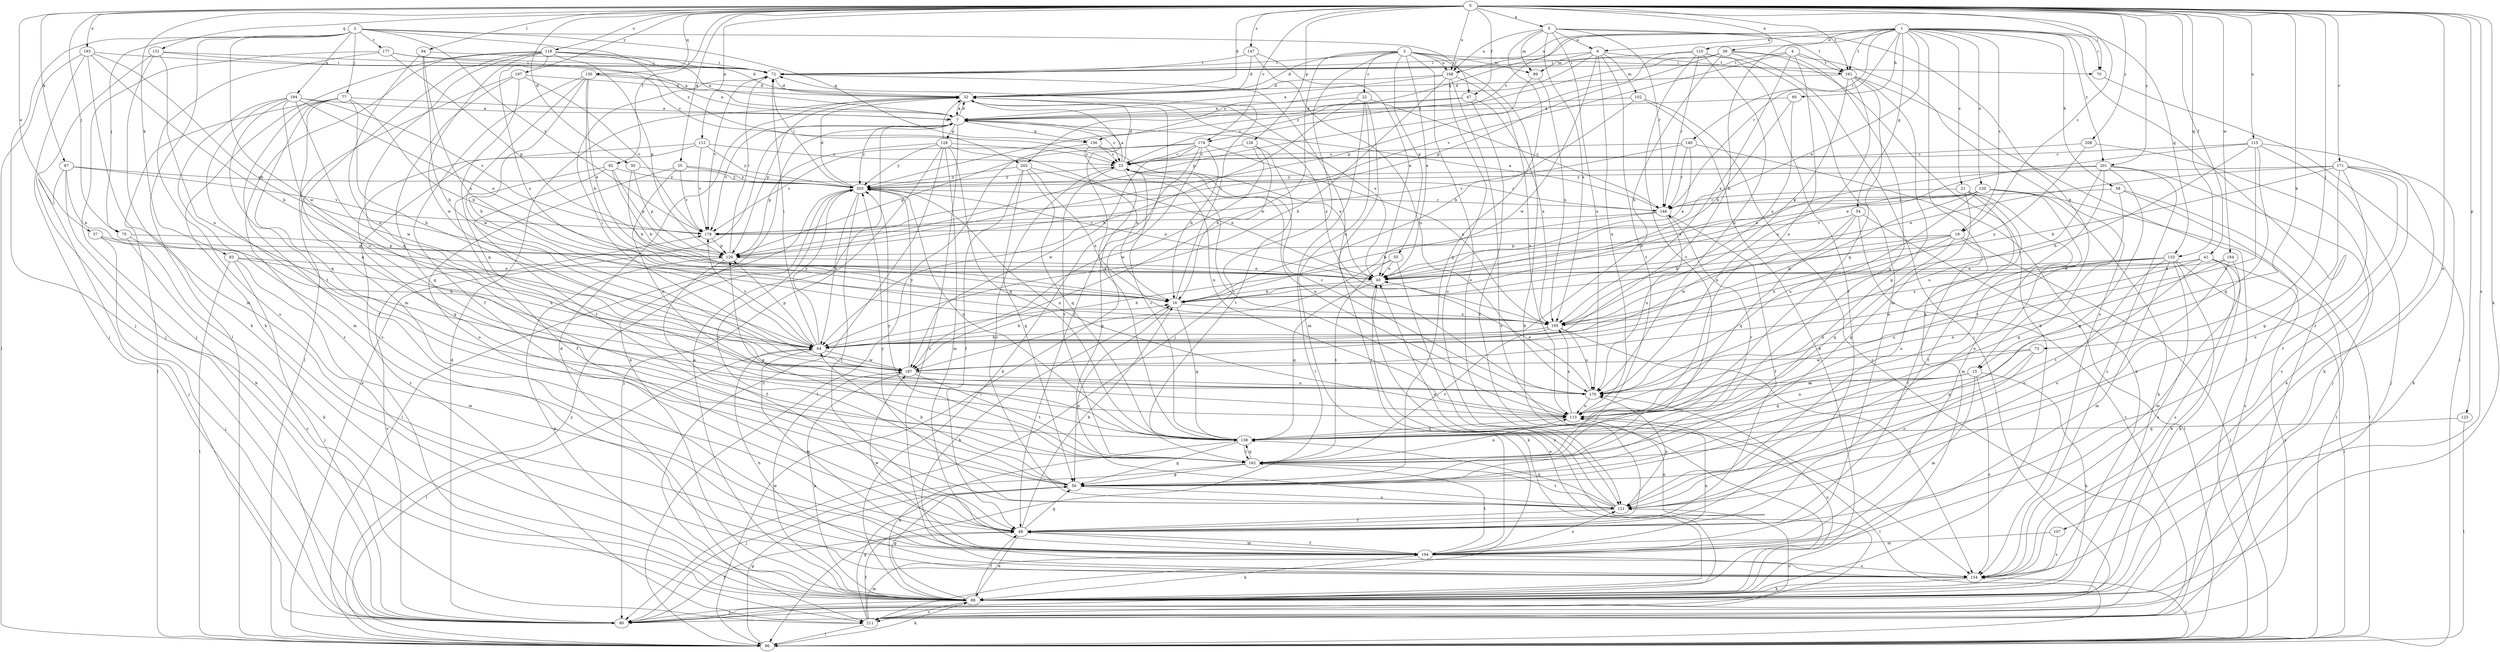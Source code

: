 strict digraph  {
0;
1;
2;
3;
4;
5;
6;
7;
15;
16;
19;
21;
22;
23;
25;
30;
32;
37;
39;
40;
41;
47;
48;
54;
55;
56;
58;
60;
64;
70;
72;
73;
75;
77;
80;
83;
87;
88;
92;
94;
96;
99;
102;
104;
107;
110;
112;
113;
115;
118;
120;
121;
123;
126;
128;
129;
130;
131;
133;
136;
138;
140;
146;
147;
154;
161;
162;
168;
170;
171;
174;
177;
178;
184;
187;
193;
194;
195;
197;
201;
202;
203;
208;
211;
0 -> 5  [label=a];
0 -> 15  [label=b];
0 -> 19  [label=c];
0 -> 25  [label=d];
0 -> 30  [label=d];
0 -> 32  [label=d];
0 -> 37  [label=e];
0 -> 41  [label=f];
0 -> 47  [label=f];
0 -> 70  [label=i];
0 -> 73  [label=j];
0 -> 75  [label=j];
0 -> 83  [label=k];
0 -> 87  [label=k];
0 -> 88  [label=k];
0 -> 92  [label=l];
0 -> 94  [label=l];
0 -> 107  [label=n];
0 -> 110  [label=n];
0 -> 112  [label=n];
0 -> 115  [label=o];
0 -> 118  [label=o];
0 -> 123  [label=p];
0 -> 126  [label=p];
0 -> 130  [label=q];
0 -> 131  [label=q];
0 -> 133  [label=q];
0 -> 147  [label=s];
0 -> 154  [label=s];
0 -> 161  [label=t];
0 -> 168  [label=u];
0 -> 171  [label=v];
0 -> 174  [label=v];
0 -> 184  [label=w];
0 -> 193  [label=x];
0 -> 197  [label=y];
0 -> 201  [label=y];
0 -> 208  [label=z];
1 -> 6  [label=a];
1 -> 19  [label=c];
1 -> 21  [label=c];
1 -> 39  [label=e];
1 -> 40  [label=e];
1 -> 54  [label=g];
1 -> 58  [label=h];
1 -> 60  [label=h];
1 -> 64  [label=h];
1 -> 70  [label=i];
1 -> 88  [label=k];
1 -> 120  [label=o];
1 -> 133  [label=q];
1 -> 136  [label=q];
1 -> 140  [label=r];
1 -> 146  [label=r];
1 -> 161  [label=t];
1 -> 168  [label=u];
1 -> 174  [label=v];
1 -> 201  [label=y];
1 -> 211  [label=z];
2 -> 47  [label=f];
2 -> 75  [label=j];
2 -> 77  [label=j];
2 -> 80  [label=j];
2 -> 96  [label=l];
2 -> 136  [label=q];
2 -> 177  [label=v];
2 -> 178  [label=v];
2 -> 187  [label=w];
2 -> 194  [label=x];
2 -> 202  [label=y];
3 -> 22  [label=c];
3 -> 32  [label=d];
3 -> 40  [label=e];
3 -> 55  [label=g];
3 -> 70  [label=i];
3 -> 72  [label=i];
3 -> 80  [label=j];
3 -> 88  [label=k];
3 -> 99  [label=m];
3 -> 121  [label=o];
3 -> 168  [label=u];
3 -> 187  [label=w];
4 -> 72  [label=i];
4 -> 113  [label=n];
4 -> 154  [label=s];
4 -> 161  [label=t];
4 -> 178  [label=v];
4 -> 195  [label=x];
5 -> 6  [label=a];
5 -> 15  [label=b];
5 -> 56  [label=g];
5 -> 99  [label=m];
5 -> 146  [label=r];
5 -> 161  [label=t];
5 -> 168  [label=u];
5 -> 170  [label=u];
5 -> 195  [label=x];
6 -> 72  [label=i];
6 -> 99  [label=m];
6 -> 102  [label=m];
6 -> 113  [label=n];
6 -> 161  [label=t];
6 -> 162  [label=t];
6 -> 187  [label=w];
6 -> 202  [label=y];
7 -> 23  [label=c];
7 -> 32  [label=d];
7 -> 88  [label=k];
7 -> 128  [label=p];
7 -> 136  [label=q];
7 -> 154  [label=s];
7 -> 178  [label=v];
7 -> 203  [label=y];
15 -> 88  [label=k];
15 -> 104  [label=m];
15 -> 113  [label=n];
15 -> 138  [label=q];
15 -> 154  [label=s];
15 -> 170  [label=u];
16 -> 72  [label=i];
16 -> 121  [label=o];
16 -> 138  [label=q];
16 -> 195  [label=x];
19 -> 16  [label=b];
19 -> 48  [label=f];
19 -> 64  [label=h];
19 -> 96  [label=l];
19 -> 129  [label=p];
19 -> 138  [label=q];
19 -> 195  [label=x];
21 -> 48  [label=f];
21 -> 56  [label=g];
21 -> 104  [label=m];
21 -> 121  [label=o];
21 -> 146  [label=r];
22 -> 7  [label=a];
22 -> 64  [label=h];
22 -> 96  [label=l];
22 -> 104  [label=m];
22 -> 146  [label=r];
22 -> 211  [label=z];
23 -> 7  [label=a];
23 -> 32  [label=d];
23 -> 56  [label=g];
23 -> 113  [label=n];
23 -> 162  [label=t];
23 -> 203  [label=y];
25 -> 113  [label=n];
25 -> 121  [label=o];
25 -> 146  [label=r];
25 -> 178  [label=v];
25 -> 203  [label=y];
30 -> 16  [label=b];
30 -> 129  [label=p];
30 -> 203  [label=y];
32 -> 7  [label=a];
32 -> 40  [label=e];
32 -> 48  [label=f];
32 -> 129  [label=p];
32 -> 195  [label=x];
37 -> 64  [label=h];
37 -> 80  [label=j];
37 -> 129  [label=p];
39 -> 56  [label=g];
39 -> 64  [label=h];
39 -> 72  [label=i];
39 -> 80  [label=j];
39 -> 88  [label=k];
39 -> 129  [label=p];
39 -> 203  [label=y];
40 -> 16  [label=b];
40 -> 88  [label=k];
40 -> 138  [label=q];
41 -> 40  [label=e];
41 -> 88  [label=k];
41 -> 113  [label=n];
41 -> 154  [label=s];
41 -> 162  [label=t];
41 -> 187  [label=w];
41 -> 211  [label=z];
47 -> 7  [label=a];
47 -> 23  [label=c];
47 -> 48  [label=f];
47 -> 195  [label=x];
48 -> 16  [label=b];
48 -> 56  [label=g];
48 -> 88  [label=k];
48 -> 104  [label=m];
48 -> 113  [label=n];
54 -> 96  [label=l];
54 -> 138  [label=q];
54 -> 178  [label=v];
54 -> 187  [label=w];
54 -> 211  [label=z];
55 -> 40  [label=e];
55 -> 64  [label=h];
55 -> 162  [label=t];
55 -> 211  [label=z];
56 -> 64  [label=h];
56 -> 121  [label=o];
56 -> 203  [label=y];
58 -> 56  [label=g];
58 -> 96  [label=l];
58 -> 146  [label=r];
58 -> 211  [label=z];
60 -> 7  [label=a];
60 -> 16  [label=b];
60 -> 195  [label=x];
64 -> 16  [label=b];
64 -> 72  [label=i];
64 -> 96  [label=l];
64 -> 104  [label=m];
64 -> 129  [label=p];
64 -> 178  [label=v];
64 -> 187  [label=w];
64 -> 203  [label=y];
70 -> 96  [label=l];
72 -> 32  [label=d];
72 -> 170  [label=u];
72 -> 178  [label=v];
73 -> 113  [label=n];
73 -> 121  [label=o];
73 -> 138  [label=q];
73 -> 187  [label=w];
75 -> 88  [label=k];
75 -> 129  [label=p];
75 -> 211  [label=z];
77 -> 7  [label=a];
77 -> 16  [label=b];
77 -> 64  [label=h];
77 -> 96  [label=l];
77 -> 113  [label=n];
77 -> 138  [label=q];
77 -> 154  [label=s];
80 -> 32  [label=d];
80 -> 40  [label=e];
80 -> 48  [label=f];
80 -> 121  [label=o];
80 -> 178  [label=v];
83 -> 40  [label=e];
83 -> 64  [label=h];
83 -> 80  [label=j];
83 -> 96  [label=l];
83 -> 104  [label=m];
87 -> 40  [label=e];
87 -> 80  [label=j];
87 -> 88  [label=k];
87 -> 178  [label=v];
87 -> 203  [label=y];
88 -> 7  [label=a];
88 -> 32  [label=d];
88 -> 48  [label=f];
88 -> 56  [label=g];
88 -> 80  [label=j];
88 -> 170  [label=u];
88 -> 187  [label=w];
88 -> 211  [label=z];
92 -> 16  [label=b];
92 -> 48  [label=f];
92 -> 129  [label=p];
92 -> 162  [label=t];
92 -> 203  [label=y];
94 -> 64  [label=h];
94 -> 72  [label=i];
94 -> 170  [label=u];
94 -> 195  [label=x];
96 -> 7  [label=a];
96 -> 56  [label=g];
96 -> 88  [label=k];
96 -> 154  [label=s];
96 -> 203  [label=y];
99 -> 129  [label=p];
99 -> 195  [label=x];
102 -> 7  [label=a];
102 -> 16  [label=b];
102 -> 88  [label=k];
102 -> 211  [label=z];
104 -> 48  [label=f];
104 -> 88  [label=k];
104 -> 113  [label=n];
104 -> 121  [label=o];
104 -> 154  [label=s];
104 -> 162  [label=t];
104 -> 187  [label=w];
107 -> 104  [label=m];
107 -> 154  [label=s];
110 -> 48  [label=f];
110 -> 72  [label=i];
110 -> 104  [label=m];
110 -> 129  [label=p];
110 -> 146  [label=r];
110 -> 162  [label=t];
110 -> 170  [label=u];
112 -> 23  [label=c];
112 -> 56  [label=g];
112 -> 178  [label=v];
112 -> 203  [label=y];
112 -> 211  [label=z];
113 -> 23  [label=c];
113 -> 96  [label=l];
113 -> 138  [label=q];
113 -> 195  [label=x];
115 -> 23  [label=c];
115 -> 40  [label=e];
115 -> 64  [label=h];
115 -> 80  [label=j];
115 -> 88  [label=k];
115 -> 138  [label=q];
115 -> 170  [label=u];
118 -> 7  [label=a];
118 -> 32  [label=d];
118 -> 72  [label=i];
118 -> 88  [label=k];
118 -> 104  [label=m];
118 -> 129  [label=p];
118 -> 138  [label=q];
118 -> 187  [label=w];
118 -> 195  [label=x];
118 -> 211  [label=z];
120 -> 16  [label=b];
120 -> 40  [label=e];
120 -> 64  [label=h];
120 -> 88  [label=k];
120 -> 96  [label=l];
120 -> 121  [label=o];
120 -> 146  [label=r];
120 -> 170  [label=u];
121 -> 23  [label=c];
121 -> 40  [label=e];
121 -> 48  [label=f];
121 -> 138  [label=q];
121 -> 162  [label=t];
121 -> 170  [label=u];
121 -> 203  [label=y];
123 -> 96  [label=l];
123 -> 138  [label=q];
126 -> 16  [label=b];
126 -> 23  [label=c];
126 -> 162  [label=t];
126 -> 187  [label=w];
128 -> 16  [label=b];
128 -> 23  [label=c];
128 -> 32  [label=d];
128 -> 80  [label=j];
128 -> 104  [label=m];
128 -> 129  [label=p];
128 -> 138  [label=q];
128 -> 203  [label=y];
128 -> 211  [label=z];
129 -> 40  [label=e];
129 -> 48  [label=f];
129 -> 72  [label=i];
129 -> 88  [label=k];
130 -> 7  [label=a];
130 -> 16  [label=b];
130 -> 32  [label=d];
130 -> 40  [label=e];
130 -> 48  [label=f];
130 -> 64  [label=h];
130 -> 187  [label=w];
131 -> 23  [label=c];
131 -> 72  [label=i];
131 -> 80  [label=j];
131 -> 88  [label=k];
131 -> 170  [label=u];
133 -> 40  [label=e];
133 -> 88  [label=k];
133 -> 96  [label=l];
133 -> 104  [label=m];
133 -> 113  [label=n];
133 -> 121  [label=o];
133 -> 154  [label=s];
133 -> 195  [label=x];
136 -> 23  [label=c];
136 -> 40  [label=e];
136 -> 96  [label=l];
136 -> 113  [label=n];
138 -> 23  [label=c];
138 -> 32  [label=d];
138 -> 56  [label=g];
138 -> 88  [label=k];
138 -> 162  [label=t];
138 -> 203  [label=y];
140 -> 23  [label=c];
140 -> 40  [label=e];
140 -> 88  [label=k];
140 -> 146  [label=r];
140 -> 178  [label=v];
146 -> 7  [label=a];
146 -> 16  [label=b];
146 -> 48  [label=f];
146 -> 170  [label=u];
146 -> 178  [label=v];
147 -> 32  [label=d];
147 -> 40  [label=e];
147 -> 72  [label=i];
147 -> 170  [label=u];
154 -> 16  [label=b];
154 -> 64  [label=h];
154 -> 88  [label=k];
161 -> 32  [label=d];
161 -> 56  [label=g];
161 -> 96  [label=l];
161 -> 138  [label=q];
161 -> 170  [label=u];
161 -> 195  [label=x];
162 -> 56  [label=g];
162 -> 80  [label=j];
162 -> 113  [label=n];
162 -> 129  [label=p];
162 -> 138  [label=q];
162 -> 146  [label=r];
162 -> 203  [label=y];
168 -> 7  [label=a];
168 -> 32  [label=d];
168 -> 64  [label=h];
168 -> 113  [label=n];
168 -> 121  [label=o];
168 -> 154  [label=s];
170 -> 23  [label=c];
170 -> 40  [label=e];
170 -> 113  [label=n];
171 -> 16  [label=b];
171 -> 40  [label=e];
171 -> 48  [label=f];
171 -> 56  [label=g];
171 -> 88  [label=k];
171 -> 121  [label=o];
171 -> 154  [label=s];
171 -> 203  [label=y];
174 -> 16  [label=b];
174 -> 23  [label=c];
174 -> 88  [label=k];
174 -> 96  [label=l];
174 -> 129  [label=p];
174 -> 178  [label=v];
174 -> 187  [label=w];
174 -> 195  [label=x];
177 -> 7  [label=a];
177 -> 72  [label=i];
177 -> 80  [label=j];
177 -> 129  [label=p];
177 -> 154  [label=s];
178 -> 129  [label=p];
184 -> 40  [label=e];
184 -> 104  [label=m];
184 -> 113  [label=n];
184 -> 121  [label=o];
187 -> 72  [label=i];
187 -> 88  [label=k];
187 -> 162  [label=t];
187 -> 170  [label=u];
187 -> 203  [label=y];
193 -> 16  [label=b];
193 -> 64  [label=h];
193 -> 72  [label=i];
193 -> 80  [label=j];
193 -> 96  [label=l];
193 -> 104  [label=m];
194 -> 7  [label=a];
194 -> 40  [label=e];
194 -> 48  [label=f];
194 -> 104  [label=m];
194 -> 162  [label=t];
194 -> 170  [label=u];
194 -> 178  [label=v];
194 -> 187  [label=w];
195 -> 64  [label=h];
195 -> 154  [label=s];
195 -> 162  [label=t];
195 -> 170  [label=u];
197 -> 32  [label=d];
197 -> 56  [label=g];
197 -> 96  [label=l];
197 -> 138  [label=q];
197 -> 178  [label=v];
201 -> 40  [label=e];
201 -> 56  [label=g];
201 -> 88  [label=k];
201 -> 154  [label=s];
201 -> 162  [label=t];
201 -> 170  [label=u];
201 -> 203  [label=y];
202 -> 40  [label=e];
202 -> 48  [label=f];
202 -> 56  [label=g];
202 -> 138  [label=q];
202 -> 195  [label=x];
202 -> 203  [label=y];
203 -> 32  [label=d];
203 -> 40  [label=e];
203 -> 48  [label=f];
203 -> 64  [label=h];
203 -> 72  [label=i];
203 -> 96  [label=l];
203 -> 113  [label=n];
203 -> 146  [label=r];
208 -> 23  [label=c];
208 -> 80  [label=j];
208 -> 195  [label=x];
211 -> 48  [label=f];
211 -> 56  [label=g];
211 -> 96  [label=l];
211 -> 104  [label=m];
}
